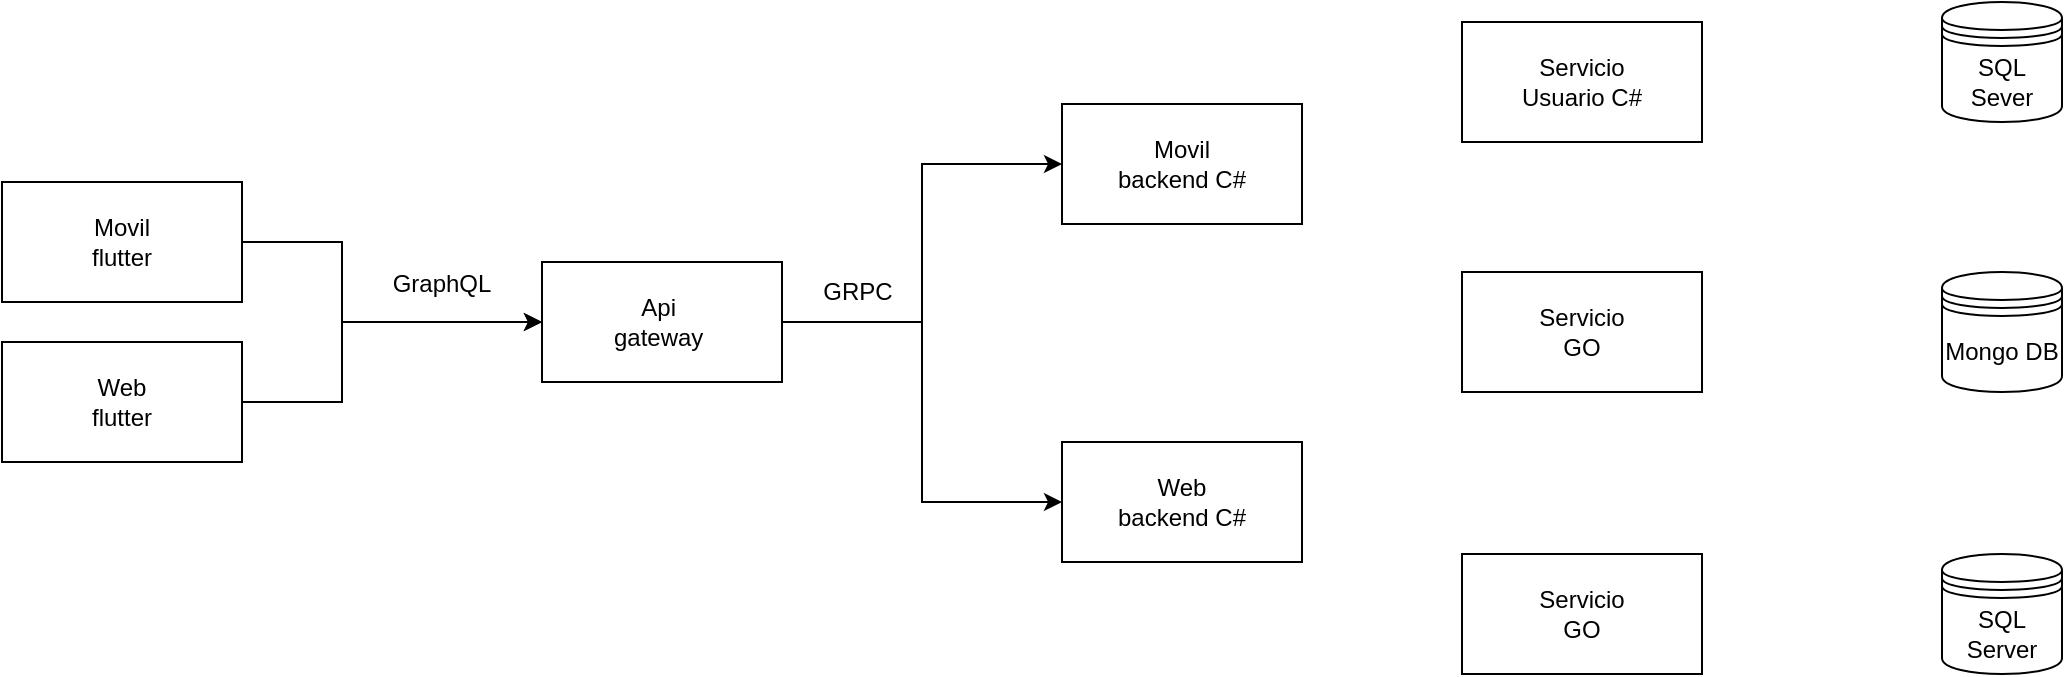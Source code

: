 <mxfile version="22.1.7" type="device">
  <diagram name="Página-1" id="BrS814rBEuWaHLLg5mTT">
    <mxGraphModel dx="832" dy="481" grid="1" gridSize="10" guides="1" tooltips="1" connect="1" arrows="1" fold="1" page="1" pageScale="1" pageWidth="827" pageHeight="1169" math="0" shadow="0">
      <root>
        <mxCell id="0" />
        <mxCell id="1" parent="0" />
        <mxCell id="GaymdPqiJADcpPsXNfy4-7" style="edgeStyle=orthogonalEdgeStyle;rounded=0;orthogonalLoop=1;jettySize=auto;html=1;exitX=1;exitY=0.5;exitDx=0;exitDy=0;entryX=0;entryY=0.5;entryDx=0;entryDy=0;" parent="1" source="GaymdPqiJADcpPsXNfy4-2" target="GaymdPqiJADcpPsXNfy4-4" edge="1">
          <mxGeometry relative="1" as="geometry">
            <Array as="points">
              <mxPoint x="180" y="190" />
              <mxPoint x="180" y="230" />
            </Array>
          </mxGeometry>
        </mxCell>
        <mxCell id="GaymdPqiJADcpPsXNfy4-2" value="Movil&lt;br&gt;flutter" style="rounded=0;whiteSpace=wrap;html=1;" parent="1" vertex="1">
          <mxGeometry x="10" y="160" width="120" height="60" as="geometry" />
        </mxCell>
        <mxCell id="GaymdPqiJADcpPsXNfy4-8" style="edgeStyle=orthogonalEdgeStyle;rounded=0;orthogonalLoop=1;jettySize=auto;html=1;exitX=1;exitY=0.5;exitDx=0;exitDy=0;entryX=0;entryY=0.5;entryDx=0;entryDy=0;" parent="1" source="GaymdPqiJADcpPsXNfy4-3" target="GaymdPqiJADcpPsXNfy4-4" edge="1">
          <mxGeometry relative="1" as="geometry">
            <Array as="points">
              <mxPoint x="180" y="270" />
              <mxPoint x="180" y="230" />
            </Array>
          </mxGeometry>
        </mxCell>
        <mxCell id="GaymdPqiJADcpPsXNfy4-3" value="Web&lt;br&gt;flutter" style="rounded=0;whiteSpace=wrap;html=1;" parent="1" vertex="1">
          <mxGeometry x="10" y="240" width="120" height="60" as="geometry" />
        </mxCell>
        <mxCell id="GaymdPqiJADcpPsXNfy4-10" style="edgeStyle=orthogonalEdgeStyle;rounded=0;orthogonalLoop=1;jettySize=auto;html=1;exitX=1;exitY=0.5;exitDx=0;exitDy=0;entryX=0;entryY=0.5;entryDx=0;entryDy=0;" parent="1" source="GaymdPqiJADcpPsXNfy4-4" target="GaymdPqiJADcpPsXNfy4-9" edge="1">
          <mxGeometry relative="1" as="geometry" />
        </mxCell>
        <mxCell id="GaymdPqiJADcpPsXNfy4-13" style="edgeStyle=orthogonalEdgeStyle;rounded=0;orthogonalLoop=1;jettySize=auto;html=1;exitX=1;exitY=0.5;exitDx=0;exitDy=0;entryX=0;entryY=0.5;entryDx=0;entryDy=0;" parent="1" source="GaymdPqiJADcpPsXNfy4-4" target="GaymdPqiJADcpPsXNfy4-12" edge="1">
          <mxGeometry relative="1" as="geometry" />
        </mxCell>
        <mxCell id="GaymdPqiJADcpPsXNfy4-4" value="Api&amp;nbsp;&lt;br&gt;gateway&amp;nbsp;" style="rounded=0;whiteSpace=wrap;html=1;" parent="1" vertex="1">
          <mxGeometry x="280" y="200" width="120" height="60" as="geometry" />
        </mxCell>
        <mxCell id="GaymdPqiJADcpPsXNfy4-9" value="Movil&lt;br&gt;backend C#" style="rounded=0;whiteSpace=wrap;html=1;" parent="1" vertex="1">
          <mxGeometry x="540" y="121" width="120" height="60" as="geometry" />
        </mxCell>
        <mxCell id="GaymdPqiJADcpPsXNfy4-12" value="Web&lt;br&gt;backend C#" style="rounded=0;whiteSpace=wrap;html=1;" parent="1" vertex="1">
          <mxGeometry x="540" y="290" width="120" height="60" as="geometry" />
        </mxCell>
        <mxCell id="0Kfu3daw9iUcjEiS-Ktn-1" value="GraphQL" style="text;html=1;strokeColor=none;fillColor=none;align=center;verticalAlign=middle;whiteSpace=wrap;rounded=0;" vertex="1" parent="1">
          <mxGeometry x="200" y="196" width="60" height="30" as="geometry" />
        </mxCell>
        <mxCell id="0Kfu3daw9iUcjEiS-Ktn-2" value="GRPC" style="text;html=1;strokeColor=none;fillColor=none;align=center;verticalAlign=middle;whiteSpace=wrap;rounded=0;" vertex="1" parent="1">
          <mxGeometry x="408" y="200" width="60" height="30" as="geometry" />
        </mxCell>
        <mxCell id="0Kfu3daw9iUcjEiS-Ktn-3" value="Servicio&lt;br&gt;Usuario C#" style="rounded=0;whiteSpace=wrap;html=1;" vertex="1" parent="1">
          <mxGeometry x="740" y="80" width="120" height="60" as="geometry" />
        </mxCell>
        <mxCell id="0Kfu3daw9iUcjEiS-Ktn-4" value="Servicio&lt;br&gt;GO" style="rounded=0;whiteSpace=wrap;html=1;" vertex="1" parent="1">
          <mxGeometry x="740" y="205" width="120" height="60" as="geometry" />
        </mxCell>
        <mxCell id="0Kfu3daw9iUcjEiS-Ktn-5" value="Servicio&lt;br&gt;GO" style="rounded=0;whiteSpace=wrap;html=1;" vertex="1" parent="1">
          <mxGeometry x="740" y="346" width="120" height="60" as="geometry" />
        </mxCell>
        <mxCell id="0Kfu3daw9iUcjEiS-Ktn-6" value="SQL Sever" style="shape=datastore;whiteSpace=wrap;html=1;" vertex="1" parent="1">
          <mxGeometry x="980" y="70" width="60" height="60" as="geometry" />
        </mxCell>
        <mxCell id="0Kfu3daw9iUcjEiS-Ktn-7" value="Mongo DB" style="shape=datastore;whiteSpace=wrap;html=1;" vertex="1" parent="1">
          <mxGeometry x="980" y="205" width="60" height="60" as="geometry" />
        </mxCell>
        <mxCell id="0Kfu3daw9iUcjEiS-Ktn-8" value="SQL Server" style="shape=datastore;whiteSpace=wrap;html=1;" vertex="1" parent="1">
          <mxGeometry x="980" y="346" width="60" height="60" as="geometry" />
        </mxCell>
      </root>
    </mxGraphModel>
  </diagram>
</mxfile>
